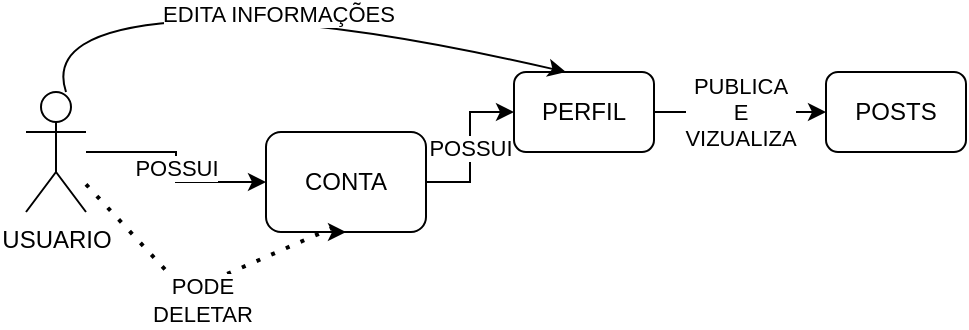 <mxfile version="26.2.14">
  <diagram name="Página-1" id="vWJFceu9CdGqWCG3f3b0">
    <mxGraphModel dx="864" dy="474" grid="1" gridSize="10" guides="1" tooltips="1" connect="1" arrows="1" fold="1" page="1" pageScale="1" pageWidth="827" pageHeight="1169" math="0" shadow="0">
      <root>
        <mxCell id="0" />
        <mxCell id="1" parent="0" />
        <mxCell id="wSL5QRvw3XPe1gi0qDN8-31" value="POSSUI" style="edgeStyle=orthogonalEdgeStyle;rounded=0;orthogonalLoop=1;jettySize=auto;html=1;" edge="1" parent="1" source="wSL5QRvw3XPe1gi0qDN8-1" target="wSL5QRvw3XPe1gi0qDN8-4">
          <mxGeometry relative="1" as="geometry" />
        </mxCell>
        <mxCell id="wSL5QRvw3XPe1gi0qDN8-1" value="USUARIO" style="shape=umlActor;verticalLabelPosition=bottom;verticalAlign=top;html=1;outlineConnect=0;" vertex="1" parent="1">
          <mxGeometry x="100" y="90" width="30" height="60" as="geometry" />
        </mxCell>
        <mxCell id="wSL5QRvw3XPe1gi0qDN8-30" value="POSSUI" style="edgeStyle=orthogonalEdgeStyle;rounded=0;orthogonalLoop=1;jettySize=auto;html=1;" edge="1" parent="1" source="wSL5QRvw3XPe1gi0qDN8-4" target="wSL5QRvw3XPe1gi0qDN8-11">
          <mxGeometry relative="1" as="geometry" />
        </mxCell>
        <mxCell id="wSL5QRvw3XPe1gi0qDN8-4" value="CONTA" style="rounded=1;whiteSpace=wrap;html=1;" vertex="1" parent="1">
          <mxGeometry x="220" y="110" width="80" height="50" as="geometry" />
        </mxCell>
        <mxCell id="wSL5QRvw3XPe1gi0qDN8-32" value="PUBLICA&lt;br&gt;E&lt;br&gt;VIZUALIZA" style="edgeStyle=orthogonalEdgeStyle;rounded=0;orthogonalLoop=1;jettySize=auto;html=1;" edge="1" parent="1" source="wSL5QRvw3XPe1gi0qDN8-11" target="wSL5QRvw3XPe1gi0qDN8-17">
          <mxGeometry relative="1" as="geometry" />
        </mxCell>
        <mxCell id="wSL5QRvw3XPe1gi0qDN8-11" value="PERFIL" style="rounded=1;whiteSpace=wrap;html=1;" vertex="1" parent="1">
          <mxGeometry x="344" y="80" width="70" height="40" as="geometry" />
        </mxCell>
        <mxCell id="wSL5QRvw3XPe1gi0qDN8-17" value="POSTS" style="rounded=1;whiteSpace=wrap;html=1;" vertex="1" parent="1">
          <mxGeometry x="500" y="80" width="70" height="40" as="geometry" />
        </mxCell>
        <mxCell id="wSL5QRvw3XPe1gi0qDN8-34" value="EDITA INFORMAÇÕES" style="curved=1;endArrow=classic;html=1;rounded=0;entryX=0.371;entryY=0;entryDx=0;entryDy=0;entryPerimeter=0;" edge="1" parent="1" target="wSL5QRvw3XPe1gi0qDN8-11">
          <mxGeometry width="50" height="50" relative="1" as="geometry">
            <mxPoint x="120" y="90" as="sourcePoint" />
            <mxPoint x="170" y="40" as="targetPoint" />
            <Array as="points">
              <mxPoint x="110" y="60" />
              <mxPoint x="240" y="50" />
            </Array>
          </mxGeometry>
        </mxCell>
        <mxCell id="wSL5QRvw3XPe1gi0qDN8-35" value="PODE&lt;br&gt;DELETAR" style="endArrow=none;dashed=1;html=1;dashPattern=1 3;strokeWidth=2;rounded=0;entryX=0.413;entryY=0.96;entryDx=0;entryDy=0;entryPerimeter=0;" edge="1" parent="1" source="wSL5QRvw3XPe1gi0qDN8-1" target="wSL5QRvw3XPe1gi0qDN8-4">
          <mxGeometry x="0.034" y="-7" width="50" height="50" relative="1" as="geometry">
            <mxPoint x="110" y="189" as="sourcePoint" />
            <mxPoint x="270" y="180" as="targetPoint" />
            <Array as="points">
              <mxPoint x="180" y="190" />
            </Array>
            <mxPoint as="offset" />
          </mxGeometry>
        </mxCell>
        <mxCell id="wSL5QRvw3XPe1gi0qDN8-36" style="edgeStyle=orthogonalEdgeStyle;rounded=0;orthogonalLoop=1;jettySize=auto;html=1;exitX=0.25;exitY=1;exitDx=0;exitDy=0;entryX=0.5;entryY=1;entryDx=0;entryDy=0;" edge="1" parent="1" source="wSL5QRvw3XPe1gi0qDN8-4" target="wSL5QRvw3XPe1gi0qDN8-4">
          <mxGeometry relative="1" as="geometry" />
        </mxCell>
      </root>
    </mxGraphModel>
  </diagram>
</mxfile>
